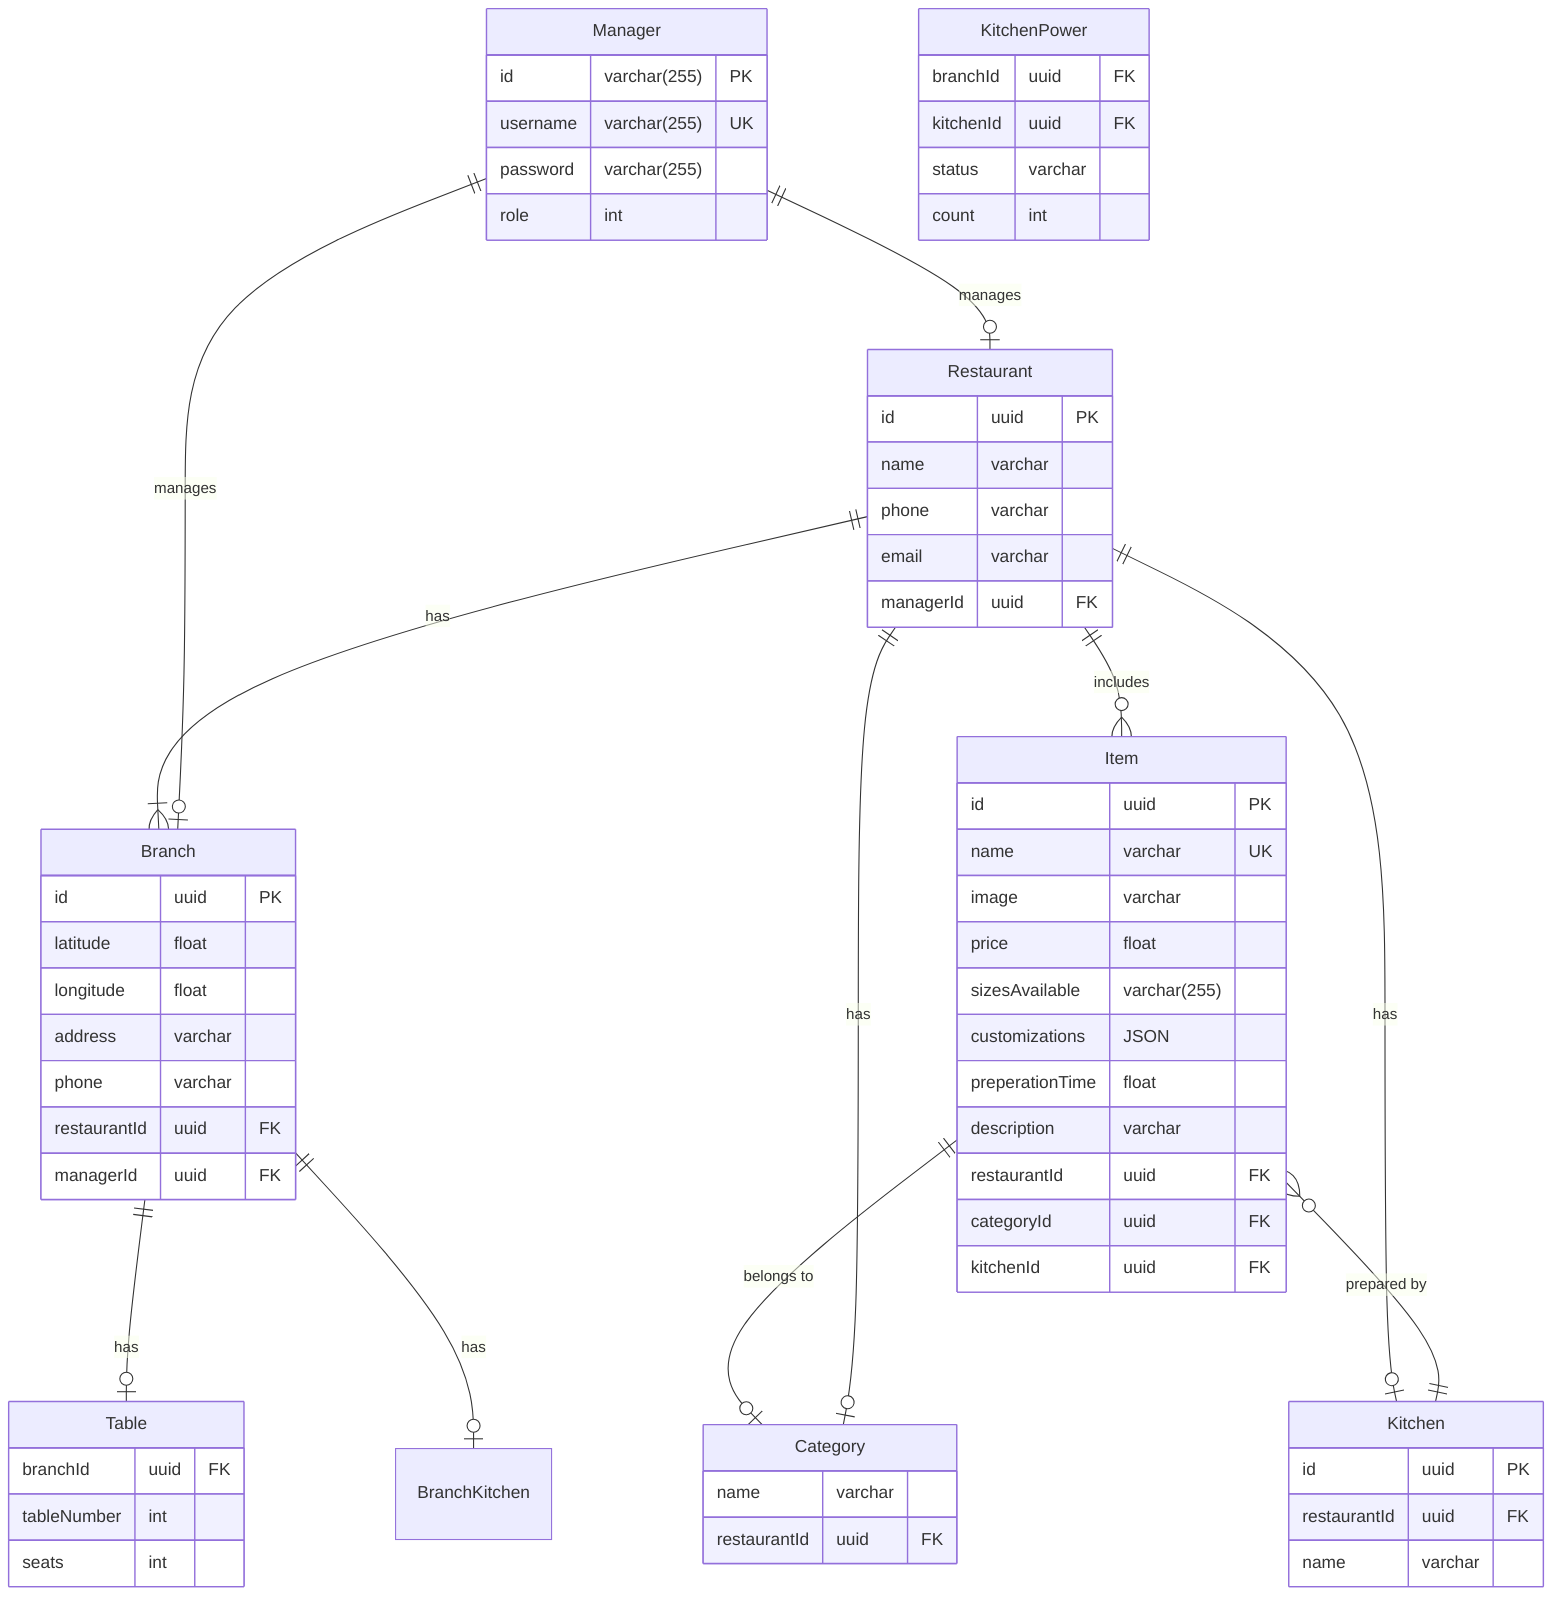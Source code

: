 erDiagram
    
    Manager {
        id varchar(255) PK
        username varchar(255) UK
        password varchar(255)
        role int
    }

    Restaurant {
        id uuid PK
        name varchar 
        phone varchar
        email varchar
        managerId uuid FK
    }

    Branch {
        id uuid PK
        latitude float
        longitude float
        address varchar
        phone varchar
        restaurantId uuid FK
        managerId uuid FK
    }

    Item {
        id uuid PK
        name varchar UK
        image varchar
        price float
        sizesAvailable varchar(255)
        customizations JSON
        preperationTime float
        description varchar
        restaurantId uuid FK
        categoryId uuid FK
        kitchenId uuid FK
    }
    
    Category {
        name varchar
        restaurantId uuid FK
    }

    Table {
        branchId uuid FK
        tableNumber int
        seats int
    }

    Kitchen {
        id uuid PK
        restaurantId uuid FK
        name varchar
    }

    KitchenPower {
        branchId uuid FK
        kitchenId uuid FK
        status varchar
        count int
    }

    Restaurant ||--|{ Branch : has
    Restaurant ||--o{ Item : includes
    Manager ||--o| Restaurant : manages
    Manager ||--o| Branch : manages
    Item ||--o| Category : "belongs to"
    Restaurant ||--o| Category : "has"
    Branch ||--o| Table : has
    Restaurant ||--o| Kitchen : has
    Branch ||--o| BranchKitchen : has
    Item o{ --|| Kitchen : "prepared by"
